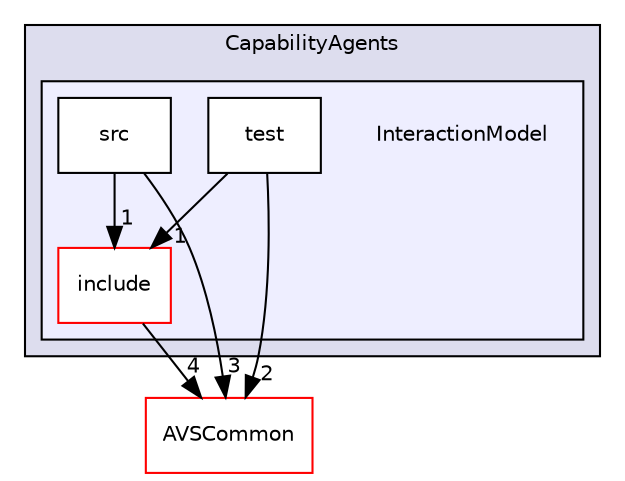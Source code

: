 digraph "/workplace/avs-device-sdk/CapabilityAgents/InteractionModel" {
  compound=true
  node [ fontsize="10", fontname="Helvetica"];
  edge [ labelfontsize="10", labelfontname="Helvetica"];
  subgraph clusterdir_7cf910bd1d7603f12ef47ff650cec893 {
    graph [ bgcolor="#ddddee", pencolor="black", label="CapabilityAgents" fontname="Helvetica", fontsize="10", URL="dir_7cf910bd1d7603f12ef47ff650cec893.html"]
  subgraph clusterdir_011a3f6e181db4516776f7256f22dadd {
    graph [ bgcolor="#eeeeff", pencolor="black", label="" URL="dir_011a3f6e181db4516776f7256f22dadd.html"];
    dir_011a3f6e181db4516776f7256f22dadd [shape=plaintext label="InteractionModel"];
    dir_92e60c09f9f8fe9882a06476c48c92c8 [shape=box label="include" color="red" fillcolor="white" style="filled" URL="dir_92e60c09f9f8fe9882a06476c48c92c8.html"];
    dir_fcbc11f39a834741fc85d1ceeca28def [shape=box label="src" color="black" fillcolor="white" style="filled" URL="dir_fcbc11f39a834741fc85d1ceeca28def.html"];
    dir_b819e75753f7bb77d8ca90a46d7111d0 [shape=box label="test" color="black" fillcolor="white" style="filled" URL="dir_b819e75753f7bb77d8ca90a46d7111d0.html"];
  }
  }
  dir_13e65effb2bde530b17b3d5eefcd0266 [shape=box label="AVSCommon" fillcolor="white" style="filled" color="red" URL="dir_13e65effb2bde530b17b3d5eefcd0266.html"];
  dir_b819e75753f7bb77d8ca90a46d7111d0->dir_13e65effb2bde530b17b3d5eefcd0266 [headlabel="2", labeldistance=1.5 headhref="dir_000171_000015.html"];
  dir_b819e75753f7bb77d8ca90a46d7111d0->dir_92e60c09f9f8fe9882a06476c48c92c8 [headlabel="1", labeldistance=1.5 headhref="dir_000171_000168.html"];
  dir_fcbc11f39a834741fc85d1ceeca28def->dir_13e65effb2bde530b17b3d5eefcd0266 [headlabel="3", labeldistance=1.5 headhref="dir_000170_000015.html"];
  dir_fcbc11f39a834741fc85d1ceeca28def->dir_92e60c09f9f8fe9882a06476c48c92c8 [headlabel="1", labeldistance=1.5 headhref="dir_000170_000168.html"];
  dir_92e60c09f9f8fe9882a06476c48c92c8->dir_13e65effb2bde530b17b3d5eefcd0266 [headlabel="4", labeldistance=1.5 headhref="dir_000168_000015.html"];
}
